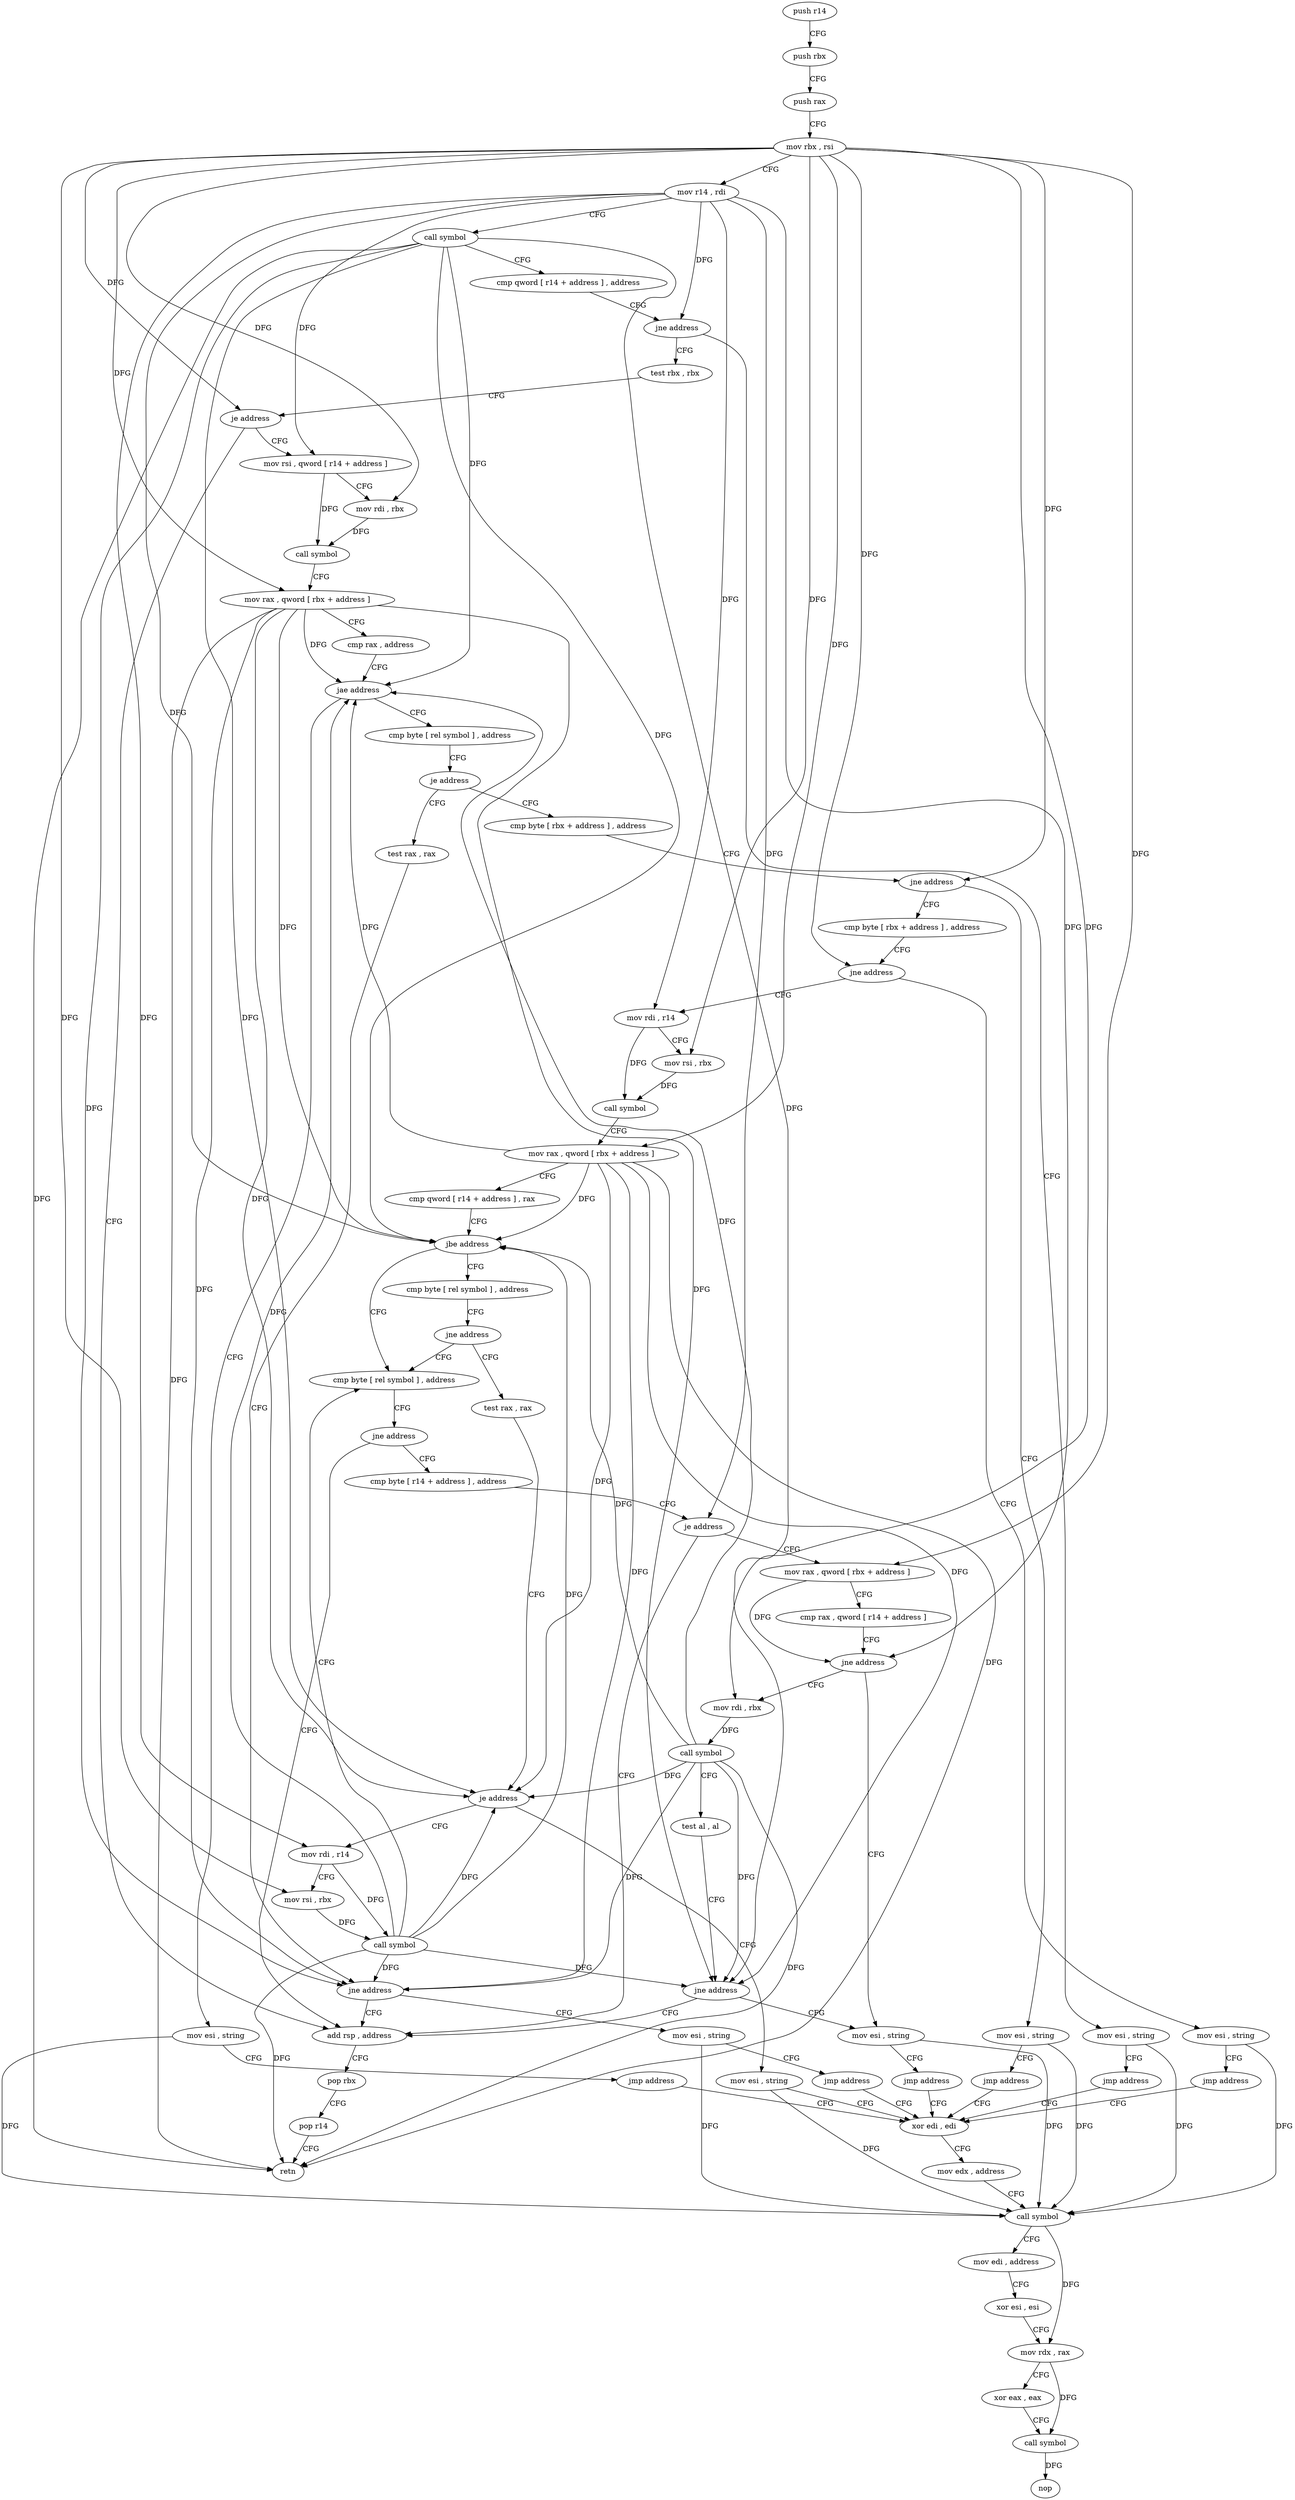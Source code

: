 digraph "func" {
"4202656" [label = "push r14" ]
"4202658" [label = "push rbx" ]
"4202659" [label = "push rax" ]
"4202660" [label = "mov rbx , rsi" ]
"4202663" [label = "mov r14 , rdi" ]
"4202666" [label = "call symbol" ]
"4202671" [label = "cmp qword [ r14 + address ] , address" ]
"4202676" [label = "jne address" ]
"4202842" [label = "mov esi , string" ]
"4202682" [label = "test rbx , rbx" ]
"4202847" [label = "jmp address" ]
"4202882" [label = "xor edi , edi" ]
"4202685" [label = "je address" ]
"4202834" [label = "add rsp , address" ]
"4202691" [label = "mov rsi , qword [ r14 + address ]" ]
"4202884" [label = "mov edx , address" ]
"4202889" [label = "call symbol" ]
"4202894" [label = "mov edi , address" ]
"4202899" [label = "xor esi , esi" ]
"4202901" [label = "mov rdx , rax" ]
"4202904" [label = "xor eax , eax" ]
"4202906" [label = "call symbol" ]
"4202911" [label = "nop" ]
"4202838" [label = "pop rbx" ]
"4202839" [label = "pop r14" ]
"4202841" [label = "retn" ]
"4202695" [label = "mov rdi , rbx" ]
"4202698" [label = "call symbol" ]
"4202703" [label = "mov rax , qword [ rbx + address ]" ]
"4202707" [label = "cmp rax , address" ]
"4202711" [label = "jae address" ]
"4202849" [label = "mov esi , string" ]
"4202717" [label = "cmp byte [ rel symbol ] , address" ]
"4202854" [label = "jmp address" ]
"4202724" [label = "je address" ]
"4202829" [label = "test rax , rax" ]
"4202726" [label = "cmp byte [ rbx + address ] , address" ]
"4202832" [label = "jne address" ]
"4202870" [label = "mov esi , string" ]
"4202730" [label = "jne address" ]
"4202856" [label = "mov esi , string" ]
"4202732" [label = "cmp byte [ rbx + address ] , address" ]
"4202875" [label = "jmp address" ]
"4202861" [label = "jmp address" ]
"4202736" [label = "jne address" ]
"4202863" [label = "mov esi , string" ]
"4202738" [label = "mov rdi , r14" ]
"4202868" [label = "jmp address" ]
"4202741" [label = "mov rsi , rbx" ]
"4202744" [label = "call symbol" ]
"4202749" [label = "mov rax , qword [ rbx + address ]" ]
"4202753" [label = "cmp qword [ r14 + address ] , rax" ]
"4202757" [label = "jbe address" ]
"4202784" [label = "cmp byte [ rel symbol ] , address" ]
"4202759" [label = "cmp byte [ rel symbol ] , address" ]
"4202791" [label = "jne address" ]
"4202793" [label = "cmp byte [ r14 + address ] , address" ]
"4202766" [label = "jne address" ]
"4202768" [label = "test rax , rax" ]
"4202798" [label = "je address" ]
"4202800" [label = "mov rax , qword [ rbx + address ]" ]
"4202771" [label = "je address" ]
"4202877" [label = "mov esi , string" ]
"4202773" [label = "mov rdi , r14" ]
"4202804" [label = "cmp rax , qword [ r14 + address ]" ]
"4202808" [label = "jne address" ]
"4202822" [label = "mov esi , string" ]
"4202810" [label = "mov rdi , rbx" ]
"4202776" [label = "mov rsi , rbx" ]
"4202779" [label = "call symbol" ]
"4202827" [label = "jmp address" ]
"4202813" [label = "call symbol" ]
"4202818" [label = "test al , al" ]
"4202820" [label = "jne address" ]
"4202656" -> "4202658" [ label = "CFG" ]
"4202658" -> "4202659" [ label = "CFG" ]
"4202659" -> "4202660" [ label = "CFG" ]
"4202660" -> "4202663" [ label = "CFG" ]
"4202660" -> "4202685" [ label = "DFG" ]
"4202660" -> "4202695" [ label = "DFG" ]
"4202660" -> "4202703" [ label = "DFG" ]
"4202660" -> "4202730" [ label = "DFG" ]
"4202660" -> "4202736" [ label = "DFG" ]
"4202660" -> "4202741" [ label = "DFG" ]
"4202660" -> "4202749" [ label = "DFG" ]
"4202660" -> "4202800" [ label = "DFG" ]
"4202660" -> "4202776" [ label = "DFG" ]
"4202660" -> "4202810" [ label = "DFG" ]
"4202663" -> "4202666" [ label = "CFG" ]
"4202663" -> "4202676" [ label = "DFG" ]
"4202663" -> "4202691" [ label = "DFG" ]
"4202663" -> "4202738" [ label = "DFG" ]
"4202663" -> "4202757" [ label = "DFG" ]
"4202663" -> "4202798" [ label = "DFG" ]
"4202663" -> "4202808" [ label = "DFG" ]
"4202663" -> "4202773" [ label = "DFG" ]
"4202666" -> "4202671" [ label = "CFG" ]
"4202666" -> "4202841" [ label = "DFG" ]
"4202666" -> "4202711" [ label = "DFG" ]
"4202666" -> "4202832" [ label = "DFG" ]
"4202666" -> "4202757" [ label = "DFG" ]
"4202666" -> "4202771" [ label = "DFG" ]
"4202666" -> "4202820" [ label = "DFG" ]
"4202671" -> "4202676" [ label = "CFG" ]
"4202676" -> "4202842" [ label = "CFG" ]
"4202676" -> "4202682" [ label = "CFG" ]
"4202842" -> "4202847" [ label = "CFG" ]
"4202842" -> "4202889" [ label = "DFG" ]
"4202682" -> "4202685" [ label = "CFG" ]
"4202847" -> "4202882" [ label = "CFG" ]
"4202882" -> "4202884" [ label = "CFG" ]
"4202685" -> "4202834" [ label = "CFG" ]
"4202685" -> "4202691" [ label = "CFG" ]
"4202834" -> "4202838" [ label = "CFG" ]
"4202691" -> "4202695" [ label = "CFG" ]
"4202691" -> "4202698" [ label = "DFG" ]
"4202884" -> "4202889" [ label = "CFG" ]
"4202889" -> "4202894" [ label = "CFG" ]
"4202889" -> "4202901" [ label = "DFG" ]
"4202894" -> "4202899" [ label = "CFG" ]
"4202899" -> "4202901" [ label = "CFG" ]
"4202901" -> "4202904" [ label = "CFG" ]
"4202901" -> "4202906" [ label = "DFG" ]
"4202904" -> "4202906" [ label = "CFG" ]
"4202906" -> "4202911" [ label = "DFG" ]
"4202838" -> "4202839" [ label = "CFG" ]
"4202839" -> "4202841" [ label = "CFG" ]
"4202695" -> "4202698" [ label = "DFG" ]
"4202698" -> "4202703" [ label = "CFG" ]
"4202703" -> "4202707" [ label = "CFG" ]
"4202703" -> "4202841" [ label = "DFG" ]
"4202703" -> "4202711" [ label = "DFG" ]
"4202703" -> "4202832" [ label = "DFG" ]
"4202703" -> "4202757" [ label = "DFG" ]
"4202703" -> "4202771" [ label = "DFG" ]
"4202703" -> "4202820" [ label = "DFG" ]
"4202707" -> "4202711" [ label = "CFG" ]
"4202711" -> "4202849" [ label = "CFG" ]
"4202711" -> "4202717" [ label = "CFG" ]
"4202849" -> "4202854" [ label = "CFG" ]
"4202849" -> "4202889" [ label = "DFG" ]
"4202717" -> "4202724" [ label = "CFG" ]
"4202854" -> "4202882" [ label = "CFG" ]
"4202724" -> "4202829" [ label = "CFG" ]
"4202724" -> "4202726" [ label = "CFG" ]
"4202829" -> "4202832" [ label = "CFG" ]
"4202726" -> "4202730" [ label = "CFG" ]
"4202832" -> "4202870" [ label = "CFG" ]
"4202832" -> "4202834" [ label = "CFG" ]
"4202870" -> "4202875" [ label = "CFG" ]
"4202870" -> "4202889" [ label = "DFG" ]
"4202730" -> "4202856" [ label = "CFG" ]
"4202730" -> "4202732" [ label = "CFG" ]
"4202856" -> "4202861" [ label = "CFG" ]
"4202856" -> "4202889" [ label = "DFG" ]
"4202732" -> "4202736" [ label = "CFG" ]
"4202875" -> "4202882" [ label = "CFG" ]
"4202861" -> "4202882" [ label = "CFG" ]
"4202736" -> "4202863" [ label = "CFG" ]
"4202736" -> "4202738" [ label = "CFG" ]
"4202863" -> "4202868" [ label = "CFG" ]
"4202863" -> "4202889" [ label = "DFG" ]
"4202738" -> "4202741" [ label = "CFG" ]
"4202738" -> "4202744" [ label = "DFG" ]
"4202868" -> "4202882" [ label = "CFG" ]
"4202741" -> "4202744" [ label = "DFG" ]
"4202744" -> "4202749" [ label = "CFG" ]
"4202749" -> "4202753" [ label = "CFG" ]
"4202749" -> "4202711" [ label = "DFG" ]
"4202749" -> "4202832" [ label = "DFG" ]
"4202749" -> "4202841" [ label = "DFG" ]
"4202749" -> "4202757" [ label = "DFG" ]
"4202749" -> "4202771" [ label = "DFG" ]
"4202749" -> "4202820" [ label = "DFG" ]
"4202753" -> "4202757" [ label = "CFG" ]
"4202757" -> "4202784" [ label = "CFG" ]
"4202757" -> "4202759" [ label = "CFG" ]
"4202784" -> "4202791" [ label = "CFG" ]
"4202759" -> "4202766" [ label = "CFG" ]
"4202791" -> "4202834" [ label = "CFG" ]
"4202791" -> "4202793" [ label = "CFG" ]
"4202793" -> "4202798" [ label = "CFG" ]
"4202766" -> "4202784" [ label = "CFG" ]
"4202766" -> "4202768" [ label = "CFG" ]
"4202768" -> "4202771" [ label = "CFG" ]
"4202798" -> "4202834" [ label = "CFG" ]
"4202798" -> "4202800" [ label = "CFG" ]
"4202800" -> "4202804" [ label = "CFG" ]
"4202800" -> "4202808" [ label = "DFG" ]
"4202771" -> "4202877" [ label = "CFG" ]
"4202771" -> "4202773" [ label = "CFG" ]
"4202877" -> "4202882" [ label = "CFG" ]
"4202877" -> "4202889" [ label = "DFG" ]
"4202773" -> "4202776" [ label = "CFG" ]
"4202773" -> "4202779" [ label = "DFG" ]
"4202804" -> "4202808" [ label = "CFG" ]
"4202808" -> "4202822" [ label = "CFG" ]
"4202808" -> "4202810" [ label = "CFG" ]
"4202822" -> "4202827" [ label = "CFG" ]
"4202822" -> "4202889" [ label = "DFG" ]
"4202810" -> "4202813" [ label = "DFG" ]
"4202776" -> "4202779" [ label = "DFG" ]
"4202779" -> "4202784" [ label = "CFG" ]
"4202779" -> "4202711" [ label = "DFG" ]
"4202779" -> "4202832" [ label = "DFG" ]
"4202779" -> "4202757" [ label = "DFG" ]
"4202779" -> "4202771" [ label = "DFG" ]
"4202779" -> "4202841" [ label = "DFG" ]
"4202779" -> "4202820" [ label = "DFG" ]
"4202827" -> "4202882" [ label = "CFG" ]
"4202813" -> "4202818" [ label = "CFG" ]
"4202813" -> "4202711" [ label = "DFG" ]
"4202813" -> "4202832" [ label = "DFG" ]
"4202813" -> "4202757" [ label = "DFG" ]
"4202813" -> "4202771" [ label = "DFG" ]
"4202813" -> "4202841" [ label = "DFG" ]
"4202813" -> "4202820" [ label = "DFG" ]
"4202818" -> "4202820" [ label = "CFG" ]
"4202820" -> "4202834" [ label = "CFG" ]
"4202820" -> "4202822" [ label = "CFG" ]
}
